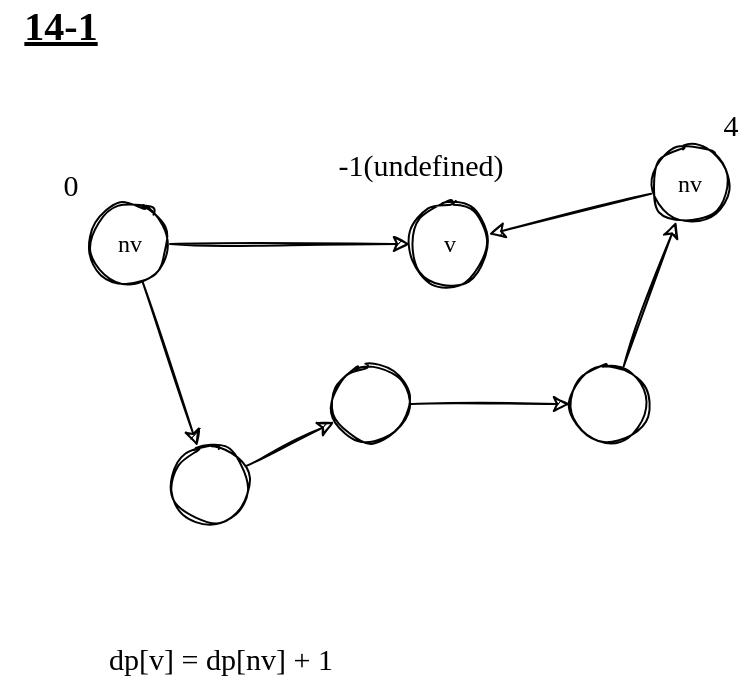 <mxfile version="16.4.0" type="device" pages="2"><diagram id="3oPHpdEXhbt90XlWsSh7" name="Page-1"><mxGraphModel dx="1422" dy="865" grid="1" gridSize="10" guides="1" tooltips="1" connect="1" arrows="1" fold="1" page="1" pageScale="1" pageWidth="700" pageHeight="1200" math="0" shadow="0"><root><mxCell id="0"/><mxCell id="1" parent="0"/><mxCell id="b57K07LCMkAcOOLZ9A0U-1" value="nv" style="ellipse;whiteSpace=wrap;html=1;aspect=fixed;sketch=1;fontFamily=Comic Sans MS;" vertex="1" parent="1"><mxGeometry x="120" y="160" width="40" height="40" as="geometry"/></mxCell><mxCell id="b57K07LCMkAcOOLZ9A0U-2" value="&lt;font size=&quot;1&quot;&gt;&lt;b&gt;&lt;u style=&quot;font-size: 20px&quot;&gt;14-1&lt;/u&gt;&lt;/b&gt;&lt;/font&gt;" style="text;html=1;align=center;verticalAlign=middle;resizable=0;points=[];autosize=1;strokeColor=none;fillColor=none;fontFamily=Comic Sans MS;" vertex="1" parent="1"><mxGeometry x="75" y="60" width="60" height="20" as="geometry"/></mxCell><mxCell id="b57K07LCMkAcOOLZ9A0U-3" value="&lt;font&gt;v&lt;/font&gt;" style="ellipse;whiteSpace=wrap;html=1;aspect=fixed;sketch=1;fontFamily=Comic Sans MS;" vertex="1" parent="1"><mxGeometry x="280" y="160" width="40" height="40" as="geometry"/></mxCell><mxCell id="b57K07LCMkAcOOLZ9A0U-4" value="" style="ellipse;whiteSpace=wrap;html=1;aspect=fixed;sketch=1;fontFamily=Comic Sans MS;" vertex="1" parent="1"><mxGeometry x="240" y="240" width="40" height="40" as="geometry"/></mxCell><mxCell id="b57K07LCMkAcOOLZ9A0U-5" value="&lt;font&gt;nv&lt;/font&gt;" style="ellipse;whiteSpace=wrap;html=1;aspect=fixed;sketch=1;fontFamily=Comic Sans MS;" vertex="1" parent="1"><mxGeometry x="400" y="130" width="40" height="40" as="geometry"/></mxCell><mxCell id="b57K07LCMkAcOOLZ9A0U-6" value="" style="ellipse;whiteSpace=wrap;html=1;aspect=fixed;sketch=1;fontFamily=Comic Sans MS;" vertex="1" parent="1"><mxGeometry x="160" y="280" width="40" height="40" as="geometry"/></mxCell><mxCell id="b57K07LCMkAcOOLZ9A0U-7" value="" style="ellipse;whiteSpace=wrap;html=1;aspect=fixed;sketch=1;fontFamily=Comic Sans MS;" vertex="1" parent="1"><mxGeometry x="360" y="240" width="40" height="40" as="geometry"/></mxCell><mxCell id="b57K07LCMkAcOOLZ9A0U-9" value="" style="endArrow=classic;html=1;rounded=0;sketch=1;fontFamily=Comic Sans MS;fontSize=20;" edge="1" parent="1" source="b57K07LCMkAcOOLZ9A0U-1" target="b57K07LCMkAcOOLZ9A0U-3"><mxGeometry width="50" height="50" relative="1" as="geometry"><mxPoint x="230" y="210" as="sourcePoint"/><mxPoint x="280" y="160" as="targetPoint"/></mxGeometry></mxCell><mxCell id="b57K07LCMkAcOOLZ9A0U-10" value="" style="endArrow=classic;html=1;rounded=0;sketch=1;fontFamily=Comic Sans MS;fontSize=20;" edge="1" parent="1" source="b57K07LCMkAcOOLZ9A0U-1" target="b57K07LCMkAcOOLZ9A0U-6"><mxGeometry width="50" height="50" relative="1" as="geometry"><mxPoint x="230" y="210" as="sourcePoint"/><mxPoint x="280" y="160" as="targetPoint"/></mxGeometry></mxCell><mxCell id="b57K07LCMkAcOOLZ9A0U-12" value="" style="endArrow=classic;html=1;rounded=0;sketch=1;fontFamily=Comic Sans MS;fontSize=20;" edge="1" parent="1" source="b57K07LCMkAcOOLZ9A0U-4" target="b57K07LCMkAcOOLZ9A0U-7"><mxGeometry width="50" height="50" relative="1" as="geometry"><mxPoint x="156.212" y="209.011" as="sourcePoint"/><mxPoint x="183.675" y="291.026" as="targetPoint"/></mxGeometry></mxCell><mxCell id="b57K07LCMkAcOOLZ9A0U-13" value="" style="endArrow=classic;html=1;rounded=0;sketch=1;fontFamily=Comic Sans MS;fontSize=20;" edge="1" parent="1" source="b57K07LCMkAcOOLZ9A0U-7" target="b57K07LCMkAcOOLZ9A0U-5"><mxGeometry width="50" height="50" relative="1" as="geometry"><mxPoint x="340" y="200" as="sourcePoint"/><mxPoint x="420" y="200" as="targetPoint"/></mxGeometry></mxCell><mxCell id="b57K07LCMkAcOOLZ9A0U-16" value="" style="endArrow=classic;html=1;rounded=0;sketch=1;fontFamily=Comic Sans MS;fontSize=20;" edge="1" parent="1" source="b57K07LCMkAcOOLZ9A0U-5" target="b57K07LCMkAcOOLZ9A0U-3"><mxGeometry width="50" height="50" relative="1" as="geometry"><mxPoint x="319.998" y="142.398" as="sourcePoint"/><mxPoint x="346.345" y="69.996" as="targetPoint"/></mxGeometry></mxCell><mxCell id="b57K07LCMkAcOOLZ9A0U-18" value="&lt;font style=&quot;font-size: 15px&quot;&gt;dp[v] = dp[nv] + 1&lt;/font&gt;" style="text;html=1;align=center;verticalAlign=middle;resizable=0;points=[];autosize=1;strokeColor=none;fillColor=none;fontSize=20;fontFamily=Comic Sans MS;" vertex="1" parent="1"><mxGeometry x="120" y="370" width="130" height="30" as="geometry"/></mxCell><mxCell id="b57K07LCMkAcOOLZ9A0U-19" value="0" style="text;html=1;align=center;verticalAlign=middle;resizable=0;points=[];autosize=1;strokeColor=none;fillColor=none;fontSize=15;fontFamily=Comic Sans MS;" vertex="1" parent="1"><mxGeometry x="100" y="140" width="20" height="20" as="geometry"/></mxCell><mxCell id="b57K07LCMkAcOOLZ9A0U-20" value="4" style="text;html=1;align=center;verticalAlign=middle;resizable=0;points=[];autosize=1;strokeColor=none;fillColor=none;fontSize=15;fontFamily=Comic Sans MS;" vertex="1" parent="1"><mxGeometry x="430" y="110" width="20" height="20" as="geometry"/></mxCell><mxCell id="b57K07LCMkAcOOLZ9A0U-21" value="" style="endArrow=classic;html=1;rounded=0;sketch=1;fontFamily=Comic Sans MS;fontSize=20;" edge="1" parent="1" source="b57K07LCMkAcOOLZ9A0U-6" target="b57K07LCMkAcOOLZ9A0U-4"><mxGeometry width="50" height="50" relative="1" as="geometry"><mxPoint x="252" y="340" as="sourcePoint"/><mxPoint x="207.889" y="301.056" as="targetPoint"/></mxGeometry></mxCell><mxCell id="b57K07LCMkAcOOLZ9A0U-22" value="-1(undefined)" style="text;html=1;align=center;verticalAlign=middle;resizable=0;points=[];autosize=1;strokeColor=none;fillColor=none;fontSize=15;fontFamily=Comic Sans MS;" vertex="1" parent="1"><mxGeometry x="230" y="130" width="110" height="20" as="geometry"/></mxCell></root></mxGraphModel></diagram><diagram id="AHtYkoFSJoBfKUBZE-ta" name="ABC237E"><mxGraphModel dx="1422" dy="865" grid="1" gridSize="10" guides="1" tooltips="1" connect="1" arrows="1" fold="1" page="1" pageScale="1" pageWidth="700" pageHeight="1200" math="0" shadow="0"><root><mxCell id="7YXFeXsTJgyUS8YFZR0E-0"/><mxCell id="7YXFeXsTJgyUS8YFZR0E-1" parent="7YXFeXsTJgyUS8YFZR0E-0"/><mxCell id="7YXFeXsTJgyUS8YFZR0E-2" value="1" style="ellipse;whiteSpace=wrap;html=1;aspect=fixed;sketch=1;fontFamily=Comic Sans MS;fontSize=15;" vertex="1" parent="7YXFeXsTJgyUS8YFZR0E-1"><mxGeometry x="120" y="240" width="40" height="40" as="geometry"/></mxCell><mxCell id="7YXFeXsTJgyUS8YFZR0E-3" value="4" style="ellipse;whiteSpace=wrap;html=1;aspect=fixed;sketch=1;fontFamily=Comic Sans MS;fontSize=15;" vertex="1" parent="7YXFeXsTJgyUS8YFZR0E-1"><mxGeometry x="180" y="340" width="40" height="40" as="geometry"/></mxCell><mxCell id="7YXFeXsTJgyUS8YFZR0E-4" value="3" style="ellipse;whiteSpace=wrap;html=1;aspect=fixed;sketch=1;fontFamily=Comic Sans MS;fontSize=15;" vertex="1" parent="7YXFeXsTJgyUS8YFZR0E-1"><mxGeometry x="400" y="200" width="40" height="40" as="geometry"/></mxCell><mxCell id="7YXFeXsTJgyUS8YFZR0E-5" value="2" style="ellipse;whiteSpace=wrap;html=1;aspect=fixed;sketch=1;fontFamily=Comic Sans MS;fontSize=15;" vertex="1" parent="7YXFeXsTJgyUS8YFZR0E-1"><mxGeometry x="280" y="120" width="40" height="40" as="geometry"/></mxCell><mxCell id="7YXFeXsTJgyUS8YFZR0E-6" value="5" style="ellipse;whiteSpace=wrap;html=1;aspect=fixed;sketch=1;fontFamily=Comic Sans MS;fontSize=15;" vertex="1" parent="7YXFeXsTJgyUS8YFZR0E-1"><mxGeometry x="440" y="360" width="40" height="40" as="geometry"/></mxCell><mxCell id="7YXFeXsTJgyUS8YFZR0E-7" value="" style="endArrow=none;html=1;rounded=0;sketch=1;fontFamily=Comic Sans MS;fontSize=15;" edge="1" parent="7YXFeXsTJgyUS8YFZR0E-1" source="7YXFeXsTJgyUS8YFZR0E-2" target="7YXFeXsTJgyUS8YFZR0E-4"><mxGeometry width="50" height="50" relative="1" as="geometry"><mxPoint x="230" y="280" as="sourcePoint"/><mxPoint x="280" y="230" as="targetPoint"/></mxGeometry></mxCell><mxCell id="7YXFeXsTJgyUS8YFZR0E-8" value="" style="endArrow=none;html=1;rounded=0;sketch=1;fontFamily=Comic Sans MS;fontSize=15;" edge="1" parent="7YXFeXsTJgyUS8YFZR0E-1" source="7YXFeXsTJgyUS8YFZR0E-5" target="7YXFeXsTJgyUS8YFZR0E-4"><mxGeometry width="50" height="50" relative="1" as="geometry"><mxPoint x="230" y="280" as="sourcePoint"/><mxPoint x="280" y="230" as="targetPoint"/></mxGeometry></mxCell><mxCell id="7YXFeXsTJgyUS8YFZR0E-9" value="" style="endArrow=none;html=1;rounded=0;sketch=1;fontFamily=Comic Sans MS;fontSize=15;" edge="1" parent="7YXFeXsTJgyUS8YFZR0E-1" source="7YXFeXsTJgyUS8YFZR0E-5" target="7YXFeXsTJgyUS8YFZR0E-3"><mxGeometry width="50" height="50" relative="1" as="geometry"><mxPoint x="230" y="280" as="sourcePoint"/><mxPoint x="280" y="230" as="targetPoint"/></mxGeometry></mxCell><mxCell id="7YXFeXsTJgyUS8YFZR0E-10" value="" style="endArrow=none;html=1;rounded=0;sketch=1;fontFamily=Comic Sans MS;fontSize=15;" edge="1" parent="7YXFeXsTJgyUS8YFZR0E-1" source="7YXFeXsTJgyUS8YFZR0E-6" target="7YXFeXsTJgyUS8YFZR0E-3"><mxGeometry width="50" height="50" relative="1" as="geometry"><mxPoint x="230" y="280" as="sourcePoint"/><mxPoint x="280" y="230" as="targetPoint"/></mxGeometry></mxCell><mxCell id="7YXFeXsTJgyUS8YFZR0E-11" value="" style="endArrow=none;html=1;rounded=0;sketch=1;fontFamily=Comic Sans MS;fontSize=15;" edge="1" parent="7YXFeXsTJgyUS8YFZR0E-1" source="7YXFeXsTJgyUS8YFZR0E-6" target="7YXFeXsTJgyUS8YFZR0E-4"><mxGeometry width="50" height="50" relative="1" as="geometry"><mxPoint x="230" y="280" as="sourcePoint"/><mxPoint x="280" y="230" as="targetPoint"/></mxGeometry></mxCell><mxCell id="7YXFeXsTJgyUS8YFZR0E-12" value="" style="endArrow=none;html=1;rounded=0;sketch=1;fontFamily=Comic Sans MS;fontSize=15;" edge="1" parent="7YXFeXsTJgyUS8YFZR0E-1" source="7YXFeXsTJgyUS8YFZR0E-6" target="7YXFeXsTJgyUS8YFZR0E-2"><mxGeometry width="50" height="50" relative="1" as="geometry"><mxPoint x="230" y="280" as="sourcePoint"/><mxPoint x="280" y="230" as="targetPoint"/></mxGeometry></mxCell><mxCell id="7YXFeXsTJgyUS8YFZR0E-13" value="h1" style="rounded=1;whiteSpace=wrap;html=1;sketch=1;fontFamily=Comic Sans MS;fontSize=15;fillColor=#f8cecc;strokeColor=#b85450;arcSize=0;" vertex="1" parent="7YXFeXsTJgyUS8YFZR0E-1"><mxGeometry x="140" y="210" width="20" height="20" as="geometry"/></mxCell><mxCell id="7YXFeXsTJgyUS8YFZR0E-14" value="h2" style="rounded=1;whiteSpace=wrap;html=1;sketch=1;fontFamily=Comic Sans MS;fontSize=15;fillColor=#f8cecc;strokeColor=#b85450;arcSize=0;" vertex="1" parent="7YXFeXsTJgyUS8YFZR0E-1"><mxGeometry x="310" y="90" width="20" height="20" as="geometry"/></mxCell><mxCell id="7YXFeXsTJgyUS8YFZR0E-15" value="h3" style="rounded=1;whiteSpace=wrap;html=1;sketch=1;fontFamily=Comic Sans MS;fontSize=15;fillColor=#f8cecc;strokeColor=#b85450;arcSize=0;" vertex="1" parent="7YXFeXsTJgyUS8YFZR0E-1"><mxGeometry x="430" y="170" width="20" height="20" as="geometry"/></mxCell><mxCell id="7YXFeXsTJgyUS8YFZR0E-16" value="h5" style="rounded=1;whiteSpace=wrap;html=1;sketch=1;fontFamily=Comic Sans MS;fontSize=15;fillColor=#f8cecc;strokeColor=#b85450;arcSize=0;" vertex="1" parent="7YXFeXsTJgyUS8YFZR0E-1"><mxGeometry x="470" y="340" width="20" height="20" as="geometry"/></mxCell><mxCell id="7YXFeXsTJgyUS8YFZR0E-17" value="h4" style="rounded=1;whiteSpace=wrap;html=1;sketch=1;fontFamily=Comic Sans MS;fontSize=15;fillColor=#f8cecc;strokeColor=#b85450;arcSize=0;" vertex="1" parent="7YXFeXsTJgyUS8YFZR0E-1"><mxGeometry x="220" y="320" width="20" height="20" as="geometry"/></mxCell><mxCell id="7YXFeXsTJgyUS8YFZR0E-18" value="有効連結グラフのコスト最大値を求めよ。" style="text;html=1;align=center;verticalAlign=middle;resizable=0;points=[];autosize=1;strokeColor=none;fillColor=none;fontSize=15;fontFamily=Comic Sans MS;" vertex="1" parent="7YXFeXsTJgyUS8YFZR0E-1"><mxGeometry x="340" y="540" width="300" height="20" as="geometry"/></mxCell></root></mxGraphModel></diagram></mxfile>